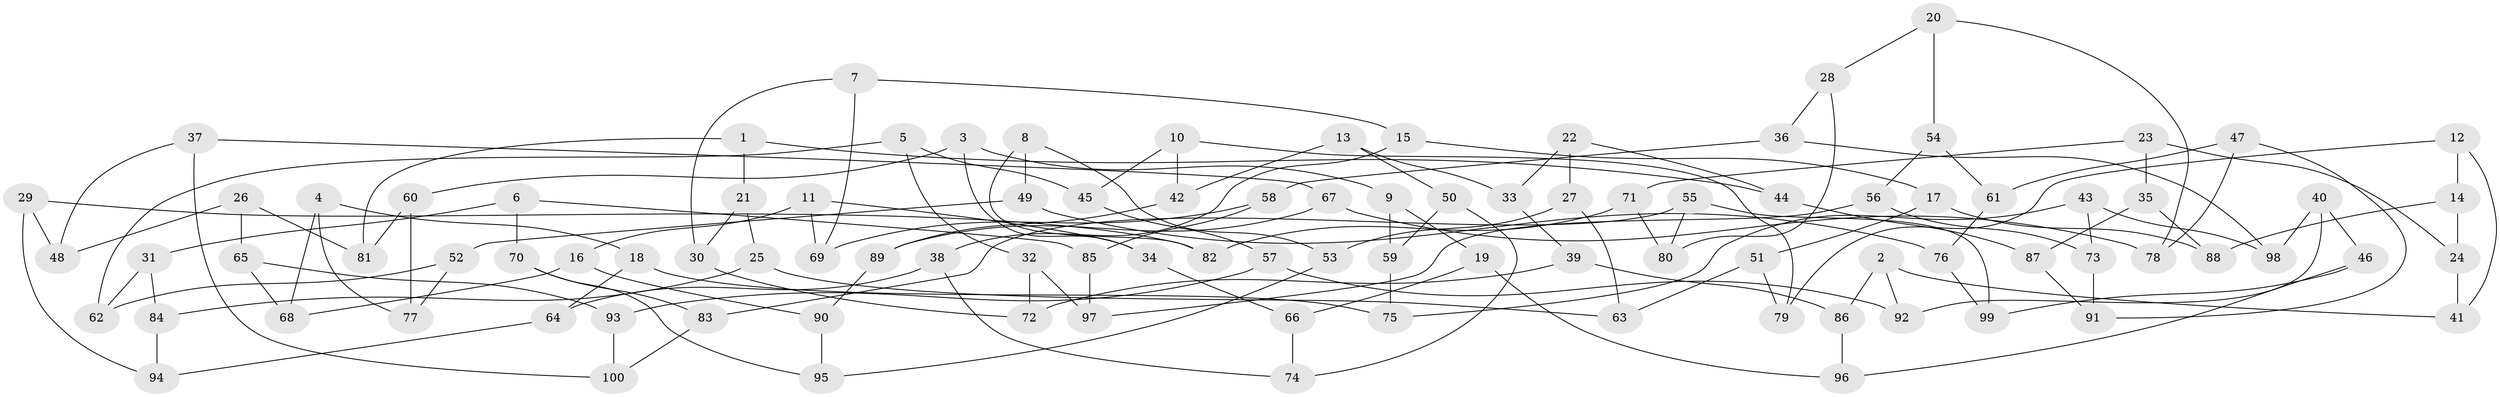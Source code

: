 // Generated by graph-tools (version 1.1) at 2025/11/02/21/25 10:11:15]
// undirected, 100 vertices, 150 edges
graph export_dot {
graph [start="1"]
  node [color=gray90,style=filled];
  1;
  2;
  3;
  4;
  5;
  6;
  7;
  8;
  9;
  10;
  11;
  12;
  13;
  14;
  15;
  16;
  17;
  18;
  19;
  20;
  21;
  22;
  23;
  24;
  25;
  26;
  27;
  28;
  29;
  30;
  31;
  32;
  33;
  34;
  35;
  36;
  37;
  38;
  39;
  40;
  41;
  42;
  43;
  44;
  45;
  46;
  47;
  48;
  49;
  50;
  51;
  52;
  53;
  54;
  55;
  56;
  57;
  58;
  59;
  60;
  61;
  62;
  63;
  64;
  65;
  66;
  67;
  68;
  69;
  70;
  71;
  72;
  73;
  74;
  75;
  76;
  77;
  78;
  79;
  80;
  81;
  82;
  83;
  84;
  85;
  86;
  87;
  88;
  89;
  90;
  91;
  92;
  93;
  94;
  95;
  96;
  97;
  98;
  99;
  100;
  1 -- 21;
  1 -- 44;
  1 -- 81;
  2 -- 92;
  2 -- 41;
  2 -- 86;
  3 -- 9;
  3 -- 60;
  3 -- 34;
  4 -- 18;
  4 -- 77;
  4 -- 68;
  5 -- 45;
  5 -- 32;
  5 -- 62;
  6 -- 70;
  6 -- 85;
  6 -- 31;
  7 -- 30;
  7 -- 69;
  7 -- 15;
  8 -- 53;
  8 -- 49;
  8 -- 82;
  9 -- 19;
  9 -- 59;
  10 -- 79;
  10 -- 42;
  10 -- 45;
  11 -- 16;
  11 -- 34;
  11 -- 69;
  12 -- 14;
  12 -- 79;
  12 -- 41;
  13 -- 33;
  13 -- 42;
  13 -- 50;
  14 -- 88;
  14 -- 24;
  15 -- 38;
  15 -- 17;
  16 -- 90;
  16 -- 68;
  17 -- 51;
  17 -- 88;
  18 -- 75;
  18 -- 64;
  19 -- 96;
  19 -- 66;
  20 -- 54;
  20 -- 28;
  20 -- 78;
  21 -- 30;
  21 -- 25;
  22 -- 44;
  22 -- 33;
  22 -- 27;
  23 -- 71;
  23 -- 24;
  23 -- 35;
  24 -- 41;
  25 -- 84;
  25 -- 63;
  26 -- 48;
  26 -- 65;
  26 -- 81;
  27 -- 53;
  27 -- 63;
  28 -- 36;
  28 -- 80;
  29 -- 48;
  29 -- 94;
  29 -- 82;
  30 -- 72;
  31 -- 84;
  31 -- 62;
  32 -- 97;
  32 -- 72;
  33 -- 39;
  34 -- 66;
  35 -- 88;
  35 -- 87;
  36 -- 98;
  36 -- 58;
  37 -- 67;
  37 -- 48;
  37 -- 100;
  38 -- 74;
  38 -- 64;
  39 -- 86;
  39 -- 72;
  40 -- 92;
  40 -- 46;
  40 -- 98;
  42 -- 89;
  43 -- 98;
  43 -- 75;
  43 -- 73;
  44 -- 87;
  45 -- 57;
  46 -- 99;
  46 -- 96;
  47 -- 91;
  47 -- 78;
  47 -- 61;
  49 -- 52;
  49 -- 76;
  50 -- 59;
  50 -- 74;
  51 -- 79;
  51 -- 63;
  52 -- 77;
  52 -- 62;
  53 -- 95;
  54 -- 61;
  54 -- 56;
  55 -- 99;
  55 -- 83;
  55 -- 80;
  56 -- 97;
  56 -- 73;
  57 -- 93;
  57 -- 92;
  58 -- 69;
  58 -- 85;
  59 -- 75;
  60 -- 77;
  60 -- 81;
  61 -- 76;
  64 -- 94;
  65 -- 68;
  65 -- 93;
  66 -- 74;
  67 -- 89;
  67 -- 78;
  70 -- 95;
  70 -- 83;
  71 -- 80;
  71 -- 82;
  73 -- 91;
  76 -- 99;
  83 -- 100;
  84 -- 94;
  85 -- 97;
  86 -- 96;
  87 -- 91;
  89 -- 90;
  90 -- 95;
  93 -- 100;
}

